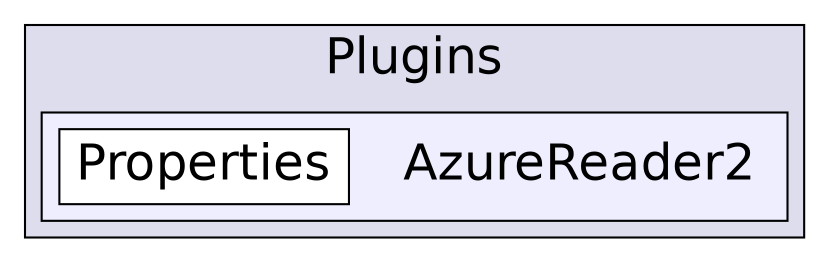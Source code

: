 digraph "C:/Users/nathanael/Documents/resizer/Plugins/AzureReader2" {
  compound=true
  node [ fontsize="24", fontname="Helvetica"];
  edge [ labelfontsize="24", labelfontname="Helvetica"];
  subgraph clusterdir_0b4eaef40a1fe20bedafe9e8e719ce66 {
    graph [ bgcolor="#ddddee", pencolor="black", label="Plugins" fontname="Helvetica", fontsize="24", URL="dir_0b4eaef40a1fe20bedafe9e8e719ce66.html"]
  subgraph clusterdir_9343153452c965d2044fa0fc9e4a56a7 {
    graph [ bgcolor="#eeeeff", pencolor="black", label="" URL="dir_9343153452c965d2044fa0fc9e4a56a7.html"];
    dir_9343153452c965d2044fa0fc9e4a56a7 [shape=plaintext label="AzureReader2"];
    dir_153f577c910b2fd117d02b62c64c500c [shape=box label="Properties" color="black" fillcolor="white" style="filled" URL="dir_153f577c910b2fd117d02b62c64c500c.html"];
  }
  }
}
